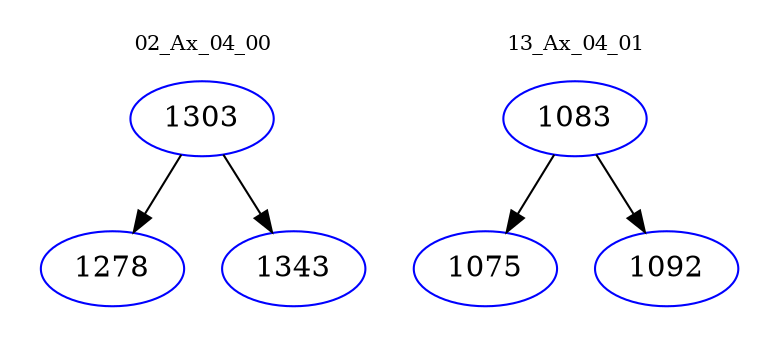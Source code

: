 digraph{
subgraph cluster_0 {
color = white
label = "02_Ax_04_00";
fontsize=10;
T0_1303 [label="1303", color="blue"]
T0_1303 -> T0_1278 [color="black"]
T0_1278 [label="1278", color="blue"]
T0_1303 -> T0_1343 [color="black"]
T0_1343 [label="1343", color="blue"]
}
subgraph cluster_1 {
color = white
label = "13_Ax_04_01";
fontsize=10;
T1_1083 [label="1083", color="blue"]
T1_1083 -> T1_1075 [color="black"]
T1_1075 [label="1075", color="blue"]
T1_1083 -> T1_1092 [color="black"]
T1_1092 [label="1092", color="blue"]
}
}
